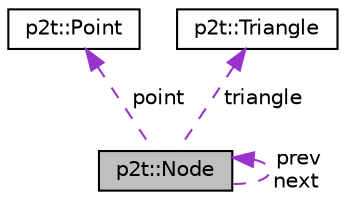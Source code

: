digraph "p2t::Node"
{
  edge [fontname="Helvetica",fontsize="10",labelfontname="Helvetica",labelfontsize="10"];
  node [fontname="Helvetica",fontsize="10",shape=record];
  Node1 [label="p2t::Node",height=0.2,width=0.4,color="black", fillcolor="grey75", style="filled", fontcolor="black"];
  Node2 -> Node1 [dir="back",color="darkorchid3",fontsize="10",style="dashed",label=" point" ];
  Node2 [label="p2t::Point",height=0.2,width=0.4,color="black", fillcolor="white", style="filled",URL="$structp2t_1_1_point.html"];
  Node3 -> Node1 [dir="back",color="darkorchid3",fontsize="10",style="dashed",label=" triangle" ];
  Node3 [label="p2t::Triangle",height=0.2,width=0.4,color="black", fillcolor="white", style="filled",URL="$classp2t_1_1_triangle.html"];
  Node1 -> Node1 [dir="back",color="darkorchid3",fontsize="10",style="dashed",label=" prev\nnext" ];
}
